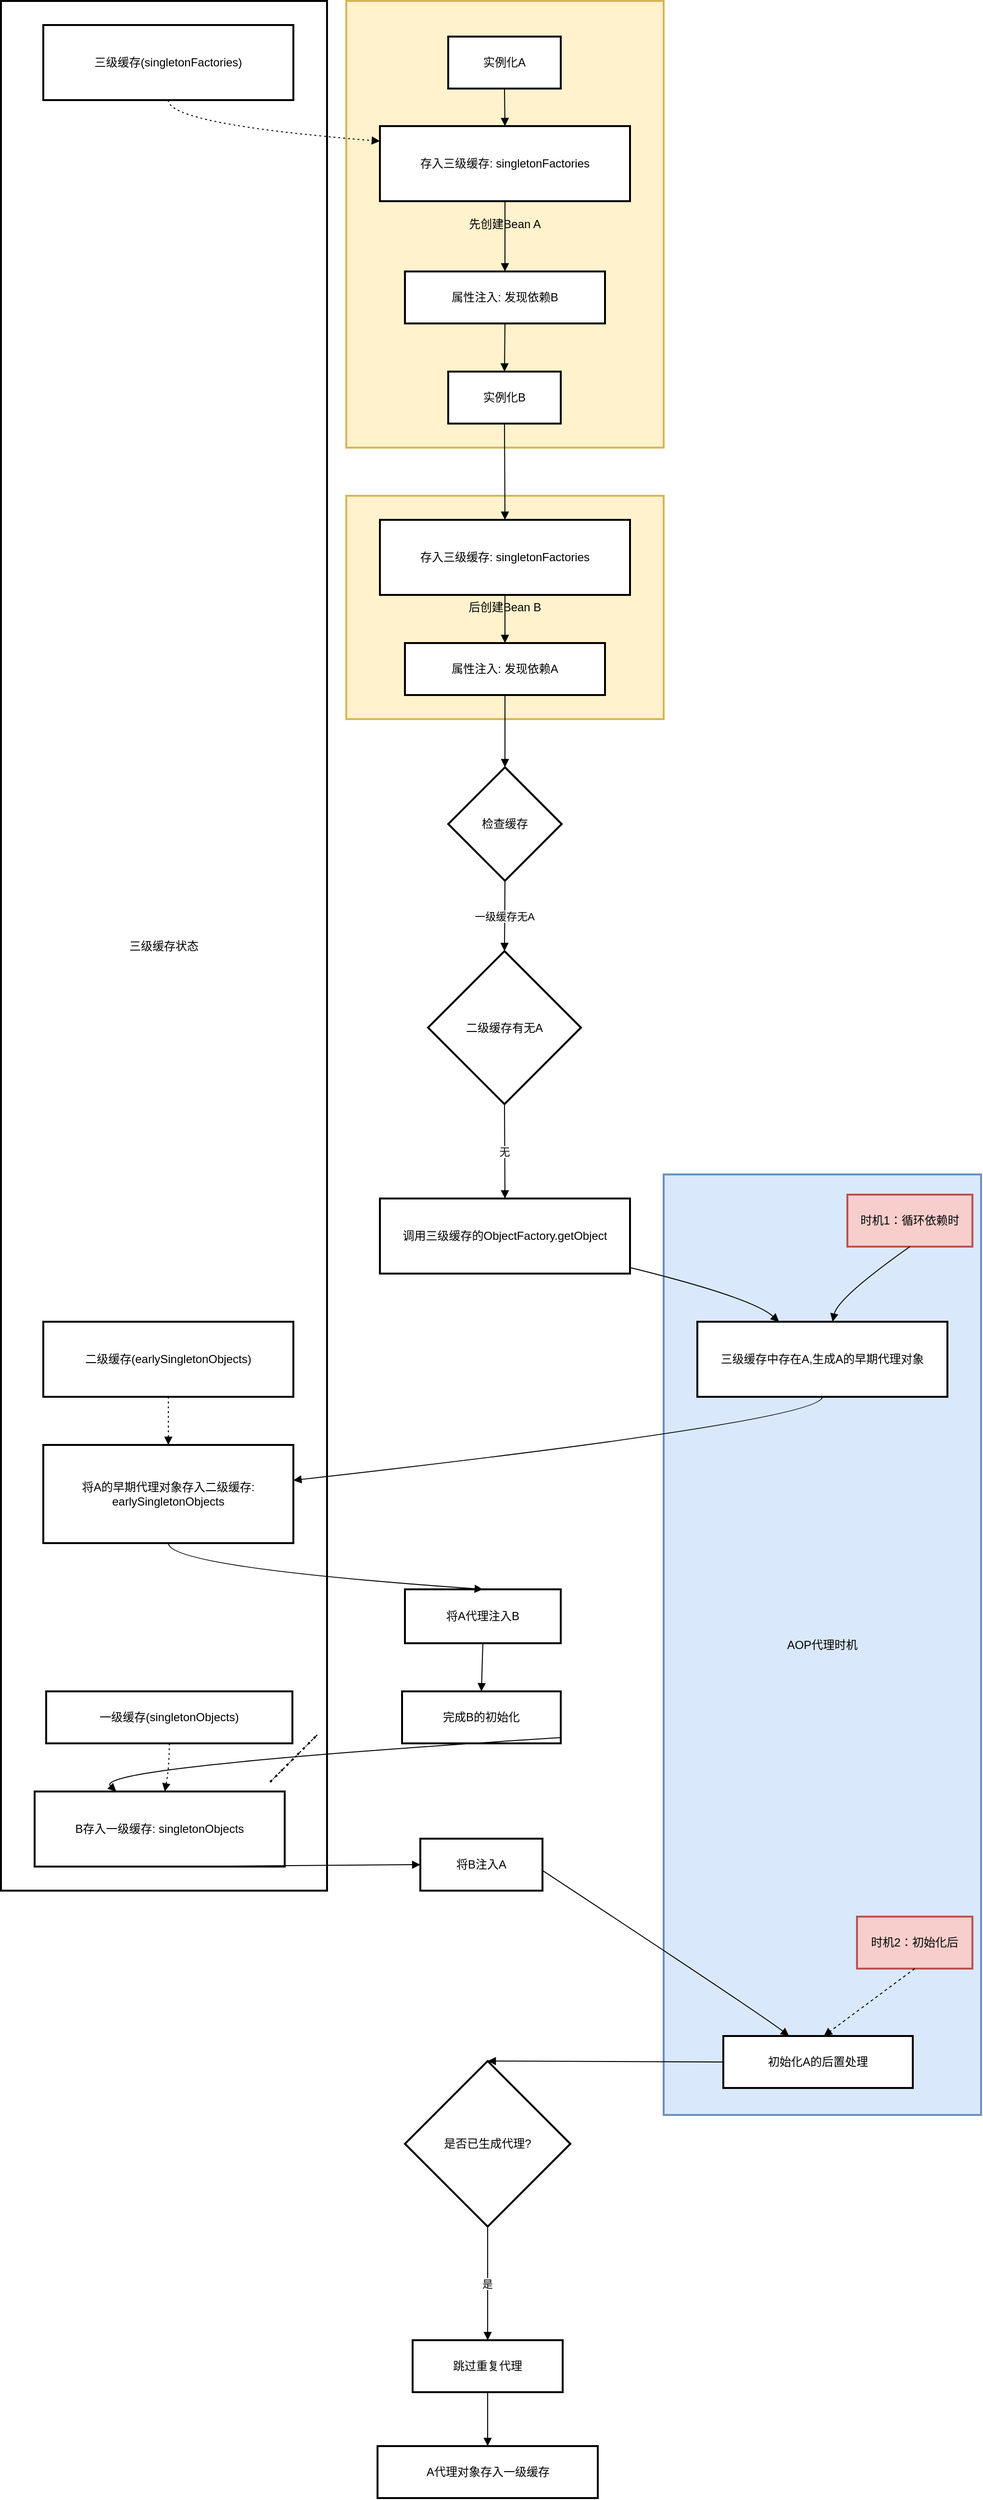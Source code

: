 <mxfile version="27.1.6">
  <diagram name="第 1 页" id="7WoiSVCNQj9D_GXxD3kb">
    <mxGraphModel dx="1426" dy="803" grid="1" gridSize="10" guides="1" tooltips="1" connect="1" arrows="1" fold="1" page="1" pageScale="1" pageWidth="827" pageHeight="1169" math="0" shadow="0">
      <root>
        <mxCell id="0" />
        <mxCell id="1" parent="0" />
        <mxCell id="UT0R3VrFeMlfQWoO7D4n-1" value="AOP代理时机" style="whiteSpace=wrap;strokeWidth=2;fillColor=#dae8fc;strokeColor=#6c8ebf;" vertex="1" parent="1">
          <mxGeometry x="909" y="1239" width="330" height="977" as="geometry" />
        </mxCell>
        <mxCell id="UT0R3VrFeMlfQWoO7D4n-2" value="三级缓存状态" style="whiteSpace=wrap;strokeWidth=2;" vertex="1" parent="1">
          <mxGeometry x="220" y="20" width="339" height="1963" as="geometry" />
        </mxCell>
        <mxCell id="UT0R3VrFeMlfQWoO7D4n-3" value="后创建Bean B" style="whiteSpace=wrap;strokeWidth=2;fillColor=#fff2cc;strokeColor=#d6b656;" vertex="1" parent="1">
          <mxGeometry x="579" y="534" width="330" height="232" as="geometry" />
        </mxCell>
        <mxCell id="UT0R3VrFeMlfQWoO7D4n-4" value="先创建Bean A" style="whiteSpace=wrap;strokeWidth=2;fillColor=#fff2cc;strokeColor=#d6b656;" vertex="1" parent="1">
          <mxGeometry x="579" y="20" width="330" height="464" as="geometry" />
        </mxCell>
        <mxCell id="UT0R3VrFeMlfQWoO7D4n-5" value="实例化A" style="whiteSpace=wrap;strokeWidth=2;" vertex="1" parent="1">
          <mxGeometry x="685" y="57" width="117" height="54" as="geometry" />
        </mxCell>
        <mxCell id="UT0R3VrFeMlfQWoO7D4n-6" value="存入三级缓存: singletonFactories" style="whiteSpace=wrap;strokeWidth=2;" vertex="1" parent="1">
          <mxGeometry x="614" y="150" width="260" height="78" as="geometry" />
        </mxCell>
        <mxCell id="UT0R3VrFeMlfQWoO7D4n-7" value="属性注入: 发现依赖B" style="whiteSpace=wrap;strokeWidth=2;" vertex="1" parent="1">
          <mxGeometry x="640" y="301" width="208" height="54" as="geometry" />
        </mxCell>
        <mxCell id="UT0R3VrFeMlfQWoO7D4n-8" value="实例化B" style="whiteSpace=wrap;strokeWidth=2;" vertex="1" parent="1">
          <mxGeometry x="685" y="405" width="117" height="54" as="geometry" />
        </mxCell>
        <mxCell id="UT0R3VrFeMlfQWoO7D4n-9" value="存入三级缓存: singletonFactories" style="whiteSpace=wrap;strokeWidth=2;" vertex="1" parent="1">
          <mxGeometry x="614" y="559" width="260" height="78" as="geometry" />
        </mxCell>
        <mxCell id="UT0R3VrFeMlfQWoO7D4n-10" value="属性注入: 发现依赖A" style="whiteSpace=wrap;strokeWidth=2;" vertex="1" parent="1">
          <mxGeometry x="640" y="687" width="208" height="54" as="geometry" />
        </mxCell>
        <mxCell id="UT0R3VrFeMlfQWoO7D4n-11" value="检查缓存" style="rhombus;strokeWidth=2;whiteSpace=wrap;" vertex="1" parent="1">
          <mxGeometry x="685" y="816" width="118" height="118" as="geometry" />
        </mxCell>
        <mxCell id="UT0R3VrFeMlfQWoO7D4n-12" value="二级缓存有无A" style="rhombus;strokeWidth=2;whiteSpace=wrap;" vertex="1" parent="1">
          <mxGeometry x="664" y="1007" width="159" height="159" as="geometry" />
        </mxCell>
        <mxCell id="UT0R3VrFeMlfQWoO7D4n-13" value="调用三级缓存的ObjectFactory.getObject" style="whiteSpace=wrap;strokeWidth=2;" vertex="1" parent="1">
          <mxGeometry x="614" y="1264" width="260" height="78" as="geometry" />
        </mxCell>
        <mxCell id="UT0R3VrFeMlfQWoO7D4n-14" value="三级缓存中存在A,生成A的早期代理对象" style="whiteSpace=wrap;strokeWidth=2;" vertex="1" parent="1">
          <mxGeometry x="944" y="1392" width="260" height="78" as="geometry" />
        </mxCell>
        <mxCell id="UT0R3VrFeMlfQWoO7D4n-15" value="将A的早期代理对象存入二级缓存: earlySingletonObjects" style="whiteSpace=wrap;strokeWidth=2;" vertex="1" parent="1">
          <mxGeometry x="264" y="1520" width="260" height="102" as="geometry" />
        </mxCell>
        <mxCell id="UT0R3VrFeMlfQWoO7D4n-16" value="将A代理注入B" style="whiteSpace=wrap;strokeWidth=2;" vertex="1" parent="1">
          <mxGeometry x="640" y="1670" width="162" height="56" as="geometry" />
        </mxCell>
        <mxCell id="UT0R3VrFeMlfQWoO7D4n-17" value="完成B的初始化" style="whiteSpace=wrap;strokeWidth=2;" vertex="1" parent="1">
          <mxGeometry x="637" y="1776" width="165" height="54" as="geometry" />
        </mxCell>
        <mxCell id="UT0R3VrFeMlfQWoO7D4n-18" value="B存入一级缓存: singletonObjects" style="whiteSpace=wrap;strokeWidth=2;" vertex="1" parent="1">
          <mxGeometry x="255" y="1880" width="260" height="78" as="geometry" />
        </mxCell>
        <mxCell id="UT0R3VrFeMlfQWoO7D4n-19" value="将B注入A" style="whiteSpace=wrap;strokeWidth=2;" vertex="1" parent="1">
          <mxGeometry x="656" y="1929" width="127" height="54" as="geometry" />
        </mxCell>
        <mxCell id="UT0R3VrFeMlfQWoO7D4n-20" value="初始化A的后置处理" style="whiteSpace=wrap;strokeWidth=2;" vertex="1" parent="1">
          <mxGeometry x="971" y="2134" width="197" height="54" as="geometry" />
        </mxCell>
        <mxCell id="UT0R3VrFeMlfQWoO7D4n-21" value="是否已生成代理?" style="rhombus;strokeWidth=2;whiteSpace=wrap;" vertex="1" parent="1">
          <mxGeometry x="640" y="2160" width="172" height="172" as="geometry" />
        </mxCell>
        <mxCell id="UT0R3VrFeMlfQWoO7D4n-22" value="跳过重复代理" style="whiteSpace=wrap;strokeWidth=2;" vertex="1" parent="1">
          <mxGeometry x="648" y="2450" width="156" height="54" as="geometry" />
        </mxCell>
        <mxCell id="UT0R3VrFeMlfQWoO7D4n-23" value="A代理对象存入一级缓存" style="whiteSpace=wrap;strokeWidth=2;" vertex="1" parent="1">
          <mxGeometry x="611.5" y="2560" width="229" height="54" as="geometry" />
        </mxCell>
        <mxCell id="UT0R3VrFeMlfQWoO7D4n-24" value="三级缓存(singletonFactories)" style="whiteSpace=wrap;strokeWidth=2;" vertex="1" parent="1">
          <mxGeometry x="264" y="45" width="260" height="78" as="geometry" />
        </mxCell>
        <mxCell id="UT0R3VrFeMlfQWoO7D4n-25" value="二级缓存(earlySingletonObjects)" style="whiteSpace=wrap;strokeWidth=2;" vertex="1" parent="1">
          <mxGeometry x="264" y="1392" width="260" height="78" as="geometry" />
        </mxCell>
        <mxCell id="UT0R3VrFeMlfQWoO7D4n-26" value="一级缓存(singletonObjects)" style="whiteSpace=wrap;strokeWidth=2;" vertex="1" parent="1">
          <mxGeometry x="267" y="1776" width="256" height="54" as="geometry" />
        </mxCell>
        <mxCell id="UT0R3VrFeMlfQWoO7D4n-27" value="时机1：循环依赖时" style="whiteSpace=wrap;strokeWidth=2;fillColor=#f8cecc;strokeColor=#b85450;" vertex="1" parent="1">
          <mxGeometry x="1100" y="1260" width="130" height="54" as="geometry" />
        </mxCell>
        <mxCell id="UT0R3VrFeMlfQWoO7D4n-28" value="时机2：初始化后" style="whiteSpace=wrap;strokeWidth=2;fillColor=#f8cecc;strokeColor=#b85450;" vertex="1" parent="1">
          <mxGeometry x="1110" y="2010" width="120" height="54" as="geometry" />
        </mxCell>
        <mxCell id="UT0R3VrFeMlfQWoO7D4n-29" value="" style="curved=1;startArrow=none;endArrow=block;exitX=0.5;exitY=1;entryX=0.5;entryY=0;rounded=0;" edge="1" parent="1" source="UT0R3VrFeMlfQWoO7D4n-5" target="UT0R3VrFeMlfQWoO7D4n-6">
          <mxGeometry relative="1" as="geometry">
            <Array as="points" />
          </mxGeometry>
        </mxCell>
        <mxCell id="UT0R3VrFeMlfQWoO7D4n-30" value="" style="curved=1;startArrow=none;endArrow=block;exitX=0.5;exitY=1;entryX=0.5;entryY=0;rounded=0;" edge="1" parent="1" source="UT0R3VrFeMlfQWoO7D4n-6" target="UT0R3VrFeMlfQWoO7D4n-7">
          <mxGeometry relative="1" as="geometry">
            <Array as="points" />
          </mxGeometry>
        </mxCell>
        <mxCell id="UT0R3VrFeMlfQWoO7D4n-31" value="" style="curved=1;startArrow=none;endArrow=block;exitX=0.5;exitY=1;entryX=0.5;entryY=0;rounded=0;" edge="1" parent="1" source="UT0R3VrFeMlfQWoO7D4n-7" target="UT0R3VrFeMlfQWoO7D4n-8">
          <mxGeometry relative="1" as="geometry">
            <Array as="points" />
          </mxGeometry>
        </mxCell>
        <mxCell id="UT0R3VrFeMlfQWoO7D4n-32" value="" style="curved=1;startArrow=none;endArrow=block;exitX=0.5;exitY=1;entryX=0.5;entryY=0;rounded=0;" edge="1" parent="1" source="UT0R3VrFeMlfQWoO7D4n-8" target="UT0R3VrFeMlfQWoO7D4n-9">
          <mxGeometry relative="1" as="geometry">
            <Array as="points" />
          </mxGeometry>
        </mxCell>
        <mxCell id="UT0R3VrFeMlfQWoO7D4n-33" value="" style="curved=1;startArrow=none;endArrow=block;exitX=0.5;exitY=1;entryX=0.5;entryY=0;rounded=0;" edge="1" parent="1" source="UT0R3VrFeMlfQWoO7D4n-9" target="UT0R3VrFeMlfQWoO7D4n-10">
          <mxGeometry relative="1" as="geometry">
            <Array as="points" />
          </mxGeometry>
        </mxCell>
        <mxCell id="UT0R3VrFeMlfQWoO7D4n-34" value="" style="curved=1;startArrow=none;endArrow=block;exitX=0.5;exitY=1;entryX=0.5;entryY=0;rounded=0;" edge="1" parent="1" source="UT0R3VrFeMlfQWoO7D4n-10" target="UT0R3VrFeMlfQWoO7D4n-11">
          <mxGeometry relative="1" as="geometry">
            <Array as="points" />
          </mxGeometry>
        </mxCell>
        <mxCell id="UT0R3VrFeMlfQWoO7D4n-35" value="一级缓存无A" style="curved=1;startArrow=none;endArrow=block;exitX=0.5;exitY=1;entryX=0.5;entryY=0;rounded=0;" edge="1" parent="1" source="UT0R3VrFeMlfQWoO7D4n-11" target="UT0R3VrFeMlfQWoO7D4n-12">
          <mxGeometry relative="1" as="geometry">
            <Array as="points" />
          </mxGeometry>
        </mxCell>
        <mxCell id="UT0R3VrFeMlfQWoO7D4n-36" value="无" style="curved=1;startArrow=none;endArrow=block;exitX=0.5;exitY=1;entryX=0.5;entryY=0.01;rounded=0;" edge="1" parent="1" source="UT0R3VrFeMlfQWoO7D4n-12" target="UT0R3VrFeMlfQWoO7D4n-13">
          <mxGeometry relative="1" as="geometry">
            <Array as="points" />
          </mxGeometry>
        </mxCell>
        <mxCell id="UT0R3VrFeMlfQWoO7D4n-37" value="" style="curved=1;startArrow=none;endArrow=block;exitX=1;exitY=0.92;entryX=0.33;entryY=0.01;rounded=0;" edge="1" parent="1" source="UT0R3VrFeMlfQWoO7D4n-13" target="UT0R3VrFeMlfQWoO7D4n-14">
          <mxGeometry relative="1" as="geometry">
            <Array as="points">
              <mxPoint x="1001" y="1367" />
            </Array>
          </mxGeometry>
        </mxCell>
        <mxCell id="UT0R3VrFeMlfQWoO7D4n-38" value="" style="curved=1;startArrow=none;endArrow=block;exitX=0.5;exitY=1.01;entryX=1;entryY=0.36;rounded=0;" edge="1" parent="1" source="UT0R3VrFeMlfQWoO7D4n-14" target="UT0R3VrFeMlfQWoO7D4n-15">
          <mxGeometry relative="1" as="geometry">
            <Array as="points">
              <mxPoint x="1074" y="1495" />
            </Array>
          </mxGeometry>
        </mxCell>
        <mxCell id="UT0R3VrFeMlfQWoO7D4n-39" value="" style="curved=1;startArrow=none;endArrow=block;exitX=0.5;exitY=1;entryX=0.5;entryY=0;rounded=0;entryDx=0;entryDy=0;" edge="1" parent="1" source="UT0R3VrFeMlfQWoO7D4n-15" target="UT0R3VrFeMlfQWoO7D4n-16">
          <mxGeometry relative="1" as="geometry">
            <Array as="points">
              <mxPoint x="394" y="1647" />
            </Array>
          </mxGeometry>
        </mxCell>
        <mxCell id="UT0R3VrFeMlfQWoO7D4n-40" value="" style="curved=1;startArrow=none;endArrow=block;exitX=0.5;exitY=1.01;entryX=0.5;entryY=0.01;rounded=0;" edge="1" parent="1" source="UT0R3VrFeMlfQWoO7D4n-16" target="UT0R3VrFeMlfQWoO7D4n-17">
          <mxGeometry relative="1" as="geometry">
            <Array as="points" />
          </mxGeometry>
        </mxCell>
        <mxCell id="UT0R3VrFeMlfQWoO7D4n-41" value="" style="curved=1;startArrow=none;endArrow=block;exitX=1;exitY=0.89;entryX=0.33;entryY=0.01;rounded=0;" edge="1" parent="1" source="UT0R3VrFeMlfQWoO7D4n-17" target="UT0R3VrFeMlfQWoO7D4n-18">
          <mxGeometry relative="1" as="geometry">
            <Array as="points">
              <mxPoint x="313" y="1855" />
            </Array>
          </mxGeometry>
        </mxCell>
        <mxCell id="UT0R3VrFeMlfQWoO7D4n-42" value="" style="curved=1;startArrow=none;endArrow=block;exitX=0.5;exitY=1.01;rounded=0;entryX=0;entryY=0.5;entryDx=0;entryDy=0;" edge="1" parent="1" source="UT0R3VrFeMlfQWoO7D4n-18" target="UT0R3VrFeMlfQWoO7D4n-19">
          <mxGeometry relative="1" as="geometry">
            <Array as="points" />
            <mxPoint x="650" y="1956" as="targetPoint" />
          </mxGeometry>
        </mxCell>
        <mxCell id="UT0R3VrFeMlfQWoO7D4n-43" value="" style="curved=1;startArrow=none;endArrow=block;exitX=0.99;exitY=0.61;entryX=0.35;entryY=0.01;rounded=0;" edge="1" parent="1" source="UT0R3VrFeMlfQWoO7D4n-19" target="UT0R3VrFeMlfQWoO7D4n-20">
          <mxGeometry relative="1" as="geometry">
            <Array as="points">
              <mxPoint x="1011" y="2112" />
            </Array>
          </mxGeometry>
        </mxCell>
        <mxCell id="UT0R3VrFeMlfQWoO7D4n-44" value="" style="startArrow=none;endArrow=block;exitX=0;exitY=0.5;entryX=0.5;entryY=0;rounded=0;exitDx=0;exitDy=0;" edge="1" parent="1" source="UT0R3VrFeMlfQWoO7D4n-20" target="UT0R3VrFeMlfQWoO7D4n-21">
          <mxGeometry relative="1" as="geometry" />
        </mxCell>
        <mxCell id="UT0R3VrFeMlfQWoO7D4n-45" value="是" style="curved=1;startArrow=none;endArrow=block;exitX=0.5;exitY=1;entryX=0.5;entryY=0.01;rounded=0;" edge="1" parent="1" source="UT0R3VrFeMlfQWoO7D4n-21" target="UT0R3VrFeMlfQWoO7D4n-22">
          <mxGeometry relative="1" as="geometry">
            <Array as="points" />
          </mxGeometry>
        </mxCell>
        <mxCell id="UT0R3VrFeMlfQWoO7D4n-46" value="" style="curved=1;startArrow=none;endArrow=block;exitX=0.5;exitY=1.01;entryX=0.5;entryY=0.01;rounded=0;" edge="1" parent="1" source="UT0R3VrFeMlfQWoO7D4n-22" target="UT0R3VrFeMlfQWoO7D4n-23">
          <mxGeometry relative="1" as="geometry">
            <Array as="points" />
          </mxGeometry>
        </mxCell>
        <mxCell id="UT0R3VrFeMlfQWoO7D4n-47" value="" style="curved=1;dashed=1;dashPattern=2 3;startArrow=none;endArrow=block;exitX=0.5;exitY=1;entryX=0;entryY=0.2;rounded=0;" edge="1" parent="1" source="UT0R3VrFeMlfQWoO7D4n-24" target="UT0R3VrFeMlfQWoO7D4n-6">
          <mxGeometry relative="1" as="geometry">
            <Array as="points">
              <mxPoint x="394" y="148" />
            </Array>
          </mxGeometry>
        </mxCell>
        <mxCell id="UT0R3VrFeMlfQWoO7D4n-48" value="" style="curved=1;dashed=1;dashPattern=2 3;startArrow=none;endArrow=block;exitX=0.5;exitY=1.01;entryX=0.5;entryY=0;rounded=0;" edge="1" parent="1" source="UT0R3VrFeMlfQWoO7D4n-25" target="UT0R3VrFeMlfQWoO7D4n-15">
          <mxGeometry relative="1" as="geometry">
            <Array as="points" />
          </mxGeometry>
        </mxCell>
        <mxCell id="UT0R3VrFeMlfQWoO7D4n-49" value="" style="curved=1;dashed=1;dashPattern=2 3;startArrow=none;endArrow=block;exitX=0.5;exitY=1.01;entryX=0.52;entryY=0.01;rounded=0;" edge="1" parent="1" source="UT0R3VrFeMlfQWoO7D4n-26" target="UT0R3VrFeMlfQWoO7D4n-18">
          <mxGeometry relative="1" as="geometry">
            <Array as="points">
              <mxPoint x="395" y="1855" />
            </Array>
          </mxGeometry>
        </mxCell>
        <mxCell id="UT0R3VrFeMlfQWoO7D4n-50" value="" style="curved=1;startArrow=none;endArrow=block;exitX=0.5;exitY=1.01;entryX=0.54;entryY=0.01;rounded=0;" edge="1" parent="1" source="UT0R3VrFeMlfQWoO7D4n-27" target="UT0R3VrFeMlfQWoO7D4n-14">
          <mxGeometry relative="1" as="geometry">
            <Array as="points">
              <mxPoint x="1090" y="1367" />
            </Array>
          </mxGeometry>
        </mxCell>
        <mxCell id="UT0R3VrFeMlfQWoO7D4n-51" value="" style="curved=1;startArrow=none;endArrow=block;exitX=0.5;exitY=1.01;entryX=0.53;entryY=0.01;rounded=0;dashed=1;" edge="1" parent="1" source="UT0R3VrFeMlfQWoO7D4n-28" target="UT0R3VrFeMlfQWoO7D4n-20">
          <mxGeometry relative="1" as="geometry">
            <Array as="points" />
          </mxGeometry>
        </mxCell>
        <mxCell id="UT0R3VrFeMlfQWoO7D4n-52" value="" style="endArrow=none;dashed=1;html=1;dashPattern=1 3;strokeWidth=2;rounded=0;" edge="1" parent="1">
          <mxGeometry width="50" height="50" relative="1" as="geometry">
            <mxPoint x="500" y="1870" as="sourcePoint" />
            <mxPoint x="550" y="1820" as="targetPoint" />
          </mxGeometry>
        </mxCell>
        <mxCell id="UT0R3VrFeMlfQWoO7D4n-53" value="" style="endArrow=none;dashed=1;html=1;rounded=0;" edge="1" parent="1">
          <mxGeometry width="50" height="50" relative="1" as="geometry">
            <mxPoint x="500" y="1870" as="sourcePoint" />
            <mxPoint x="550" y="1820" as="targetPoint" />
          </mxGeometry>
        </mxCell>
        <mxCell id="UT0R3VrFeMlfQWoO7D4n-54" value="" style="endArrow=none;dashed=1;html=1;dashPattern=1 3;strokeWidth=2;rounded=0;" edge="1" parent="1">
          <mxGeometry width="50" height="50" relative="1" as="geometry">
            <mxPoint x="500" y="1870" as="sourcePoint" />
            <mxPoint x="550" y="1820" as="targetPoint" />
          </mxGeometry>
        </mxCell>
        <mxCell id="UT0R3VrFeMlfQWoO7D4n-55" value="" style="endArrow=none;dashed=1;html=1;dashPattern=1 3;strokeWidth=1;rounded=0;" edge="1" parent="1">
          <mxGeometry width="50" height="50" relative="1" as="geometry">
            <mxPoint x="500" y="1870" as="sourcePoint" />
            <mxPoint x="550" y="1820" as="targetPoint" />
          </mxGeometry>
        </mxCell>
      </root>
    </mxGraphModel>
  </diagram>
</mxfile>
